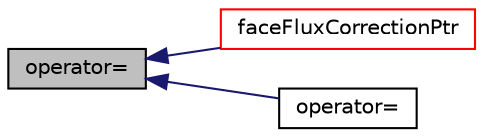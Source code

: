 digraph "operator="
{
  bgcolor="transparent";
  edge [fontname="Helvetica",fontsize="10",labelfontname="Helvetica",labelfontsize="10"];
  node [fontname="Helvetica",fontsize="10",shape=record];
  rankdir="LR";
  Node6205 [label="operator=",height=0.2,width=0.4,color="black", fillcolor="grey75", style="filled", fontcolor="black"];
  Node6205 -> Node6206 [dir="back",color="midnightblue",fontsize="10",style="solid",fontname="Helvetica"];
  Node6206 [label="faceFluxCorrectionPtr",height=0.2,width=0.4,color="red",URL="$a23173.html#abca4d525cb7a95854e0bbc373847fef2",tooltip="Return pointer to face-flux non-orthogonal correction field. "];
  Node6205 -> Node6211 [dir="back",color="midnightblue",fontsize="10",style="solid",fontname="Helvetica"];
  Node6211 [label="operator=",height=0.2,width=0.4,color="black",URL="$a23173.html#ae6ba6843551a83597e10c1cf3676e246"];
}
